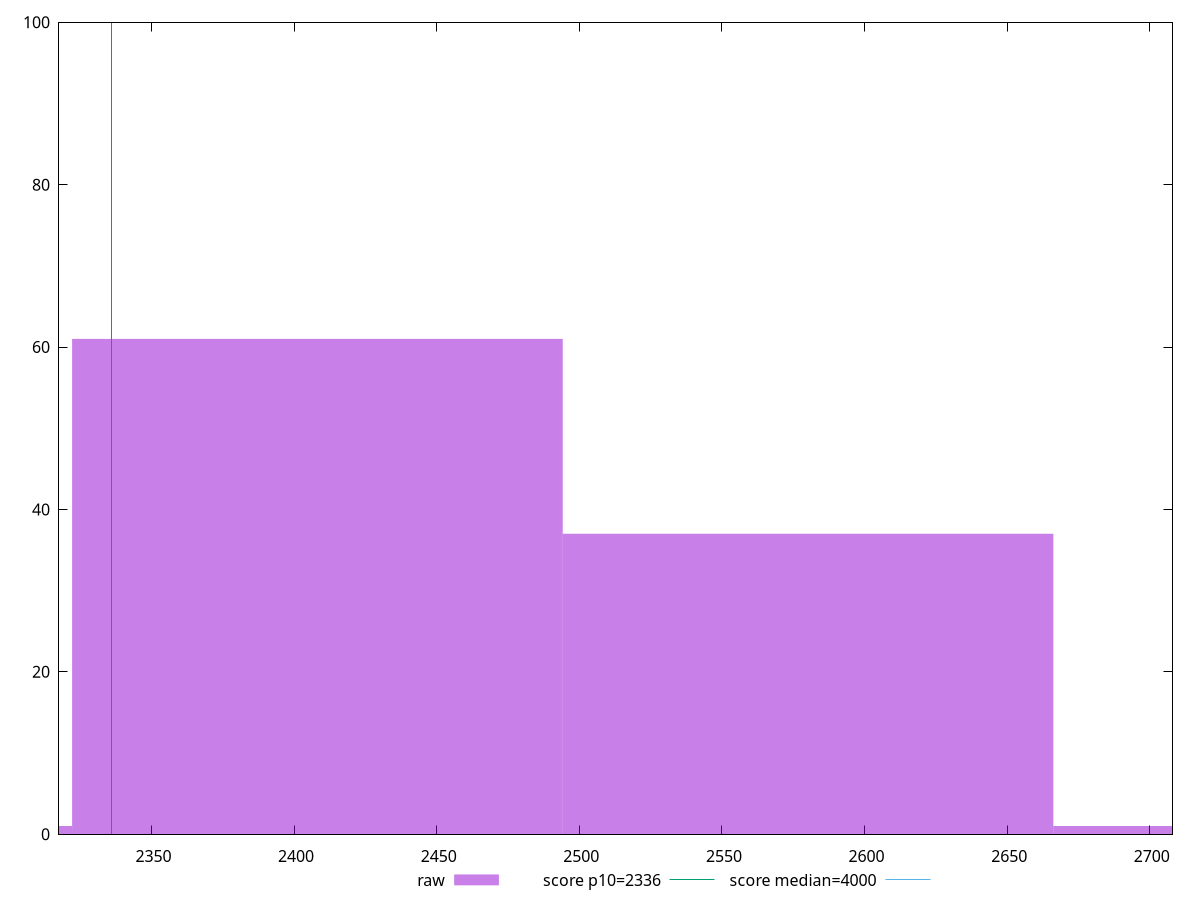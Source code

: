 reset

$raw <<EOF
2580.1968896957787 37
2752.2100156754973 1
2408.18376371606 61
2236.1706377363416 1
EOF

set key outside below
set boxwidth 172.01312597971858
set xrange [2317.5795000000003:2707.9694999999997]
set yrange [0:100]
set trange [0:100]
set style fill transparent solid 0.5 noborder

set parametric
set terminal svg size 640, 490 enhanced background rgb 'white'
set output "report_00026_2021-02-22T21:38:55.199Z/first-contentful-paint/samples/pages/raw/histogram.svg"

plot $raw title "raw" with boxes, \
     2336,t title "score p10=2336", \
     4000,t title "score median=4000"

reset
